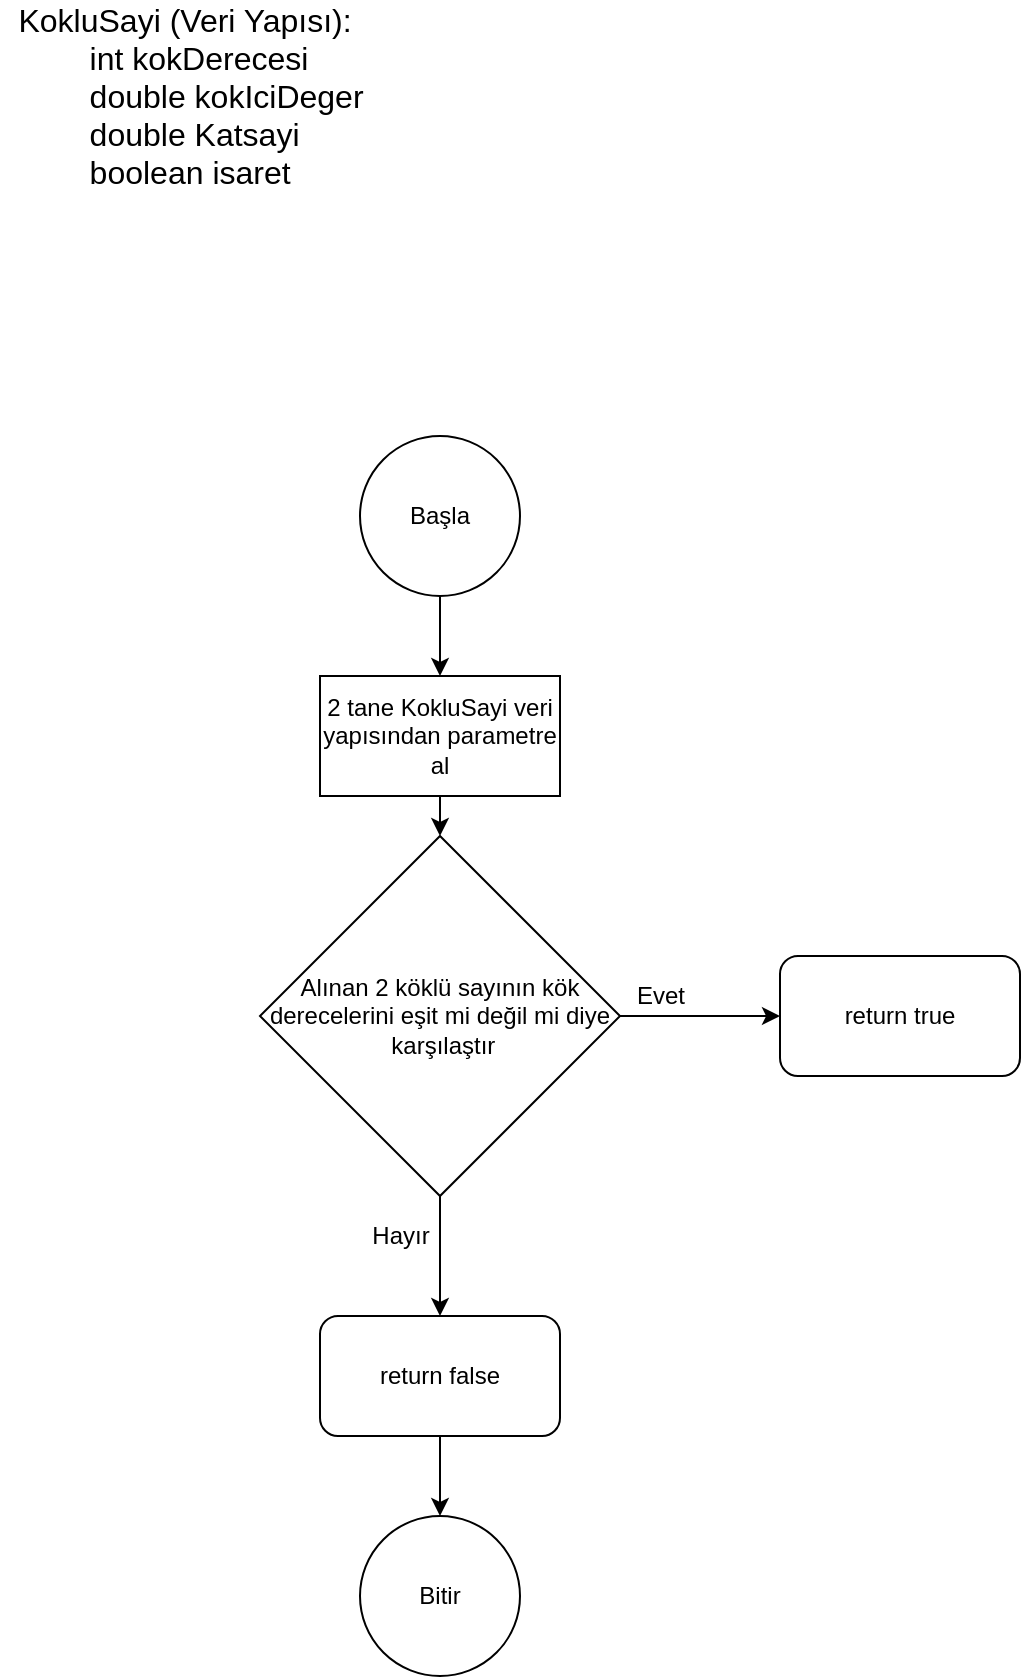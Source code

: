 <mxfile version="14.9.7" type="device"><diagram id="4qs9pfQfZPpejR0aud3k" name="Page-1"><mxGraphModel dx="918" dy="512" grid="1" gridSize="10" guides="1" tooltips="1" connect="1" arrows="1" fold="1" page="1" pageScale="1" pageWidth="827" pageHeight="1169" math="0" shadow="0"><root><mxCell id="0"/><mxCell id="1" parent="0"/><mxCell id="3sAq7pVgyyi7U2OspNVT-1" value="Başla" style="ellipse;whiteSpace=wrap;html=1;aspect=fixed;" vertex="1" parent="1"><mxGeometry x="350" y="310" width="80" height="80" as="geometry"/></mxCell><mxCell id="3sAq7pVgyyi7U2OspNVT-4" value="Alınan 2 köklü sayının kök derecelerini eşit mi değil mi diye&lt;br&gt;&amp;nbsp;karşılaştır" style="rhombus;whiteSpace=wrap;html=1;" vertex="1" parent="1"><mxGeometry x="300" y="510" width="180" height="180" as="geometry"/></mxCell><mxCell id="3sAq7pVgyyi7U2OspNVT-5" value="return true" style="rounded=1;whiteSpace=wrap;html=1;" vertex="1" parent="1"><mxGeometry x="560" y="570" width="120" height="60" as="geometry"/></mxCell><mxCell id="3sAq7pVgyyi7U2OspNVT-6" value="return false" style="rounded=1;whiteSpace=wrap;html=1;" vertex="1" parent="1"><mxGeometry x="330" y="750" width="120" height="60" as="geometry"/></mxCell><mxCell id="3sAq7pVgyyi7U2OspNVT-7" value="" style="endArrow=classic;html=1;exitX=1;exitY=0.5;exitDx=0;exitDy=0;entryX=0;entryY=0.5;entryDx=0;entryDy=0;" edge="1" parent="1" source="3sAq7pVgyyi7U2OspNVT-4" target="3sAq7pVgyyi7U2OspNVT-5"><mxGeometry width="50" height="50" relative="1" as="geometry"><mxPoint x="490" y="620" as="sourcePoint"/><mxPoint x="540" y="570" as="targetPoint"/></mxGeometry></mxCell><mxCell id="3sAq7pVgyyi7U2OspNVT-8" value="" style="endArrow=classic;html=1;entryX=0.5;entryY=0;entryDx=0;entryDy=0;" edge="1" parent="1" source="3sAq7pVgyyi7U2OspNVT-4" target="3sAq7pVgyyi7U2OspNVT-6"><mxGeometry width="50" height="50" relative="1" as="geometry"><mxPoint x="380" y="720" as="sourcePoint"/><mxPoint x="430" y="670" as="targetPoint"/></mxGeometry></mxCell><mxCell id="3sAq7pVgyyi7U2OspNVT-9" value="Evet" style="text;html=1;align=center;verticalAlign=middle;resizable=0;points=[];autosize=1;strokeColor=none;" vertex="1" parent="1"><mxGeometry x="480" y="580" width="40" height="20" as="geometry"/></mxCell><mxCell id="3sAq7pVgyyi7U2OspNVT-10" value="Hayır" style="text;html=1;align=center;verticalAlign=middle;resizable=0;points=[];autosize=1;strokeColor=none;" vertex="1" parent="1"><mxGeometry x="350" y="700" width="40" height="20" as="geometry"/></mxCell><mxCell id="3sAq7pVgyyi7U2OspNVT-11" value="" style="endArrow=classic;html=1;entryX=0.5;entryY=0;entryDx=0;entryDy=0;exitX=0.5;exitY=1;exitDx=0;exitDy=0;" edge="1" parent="1" source="3sAq7pVgyyi7U2OspNVT-1"><mxGeometry width="50" height="50" relative="1" as="geometry"><mxPoint x="380" y="400" as="sourcePoint"/><mxPoint x="390" y="430" as="targetPoint"/></mxGeometry></mxCell><mxCell id="3sAq7pVgyyi7U2OspNVT-13" value="" style="endArrow=classic;html=1;entryX=0.5;entryY=0;entryDx=0;entryDy=0;exitX=0.5;exitY=1;exitDx=0;exitDy=0;" edge="1" parent="1" target="3sAq7pVgyyi7U2OspNVT-4"><mxGeometry width="50" height="50" relative="1" as="geometry"><mxPoint x="390" y="490.0" as="sourcePoint"/><mxPoint x="440" y="450" as="targetPoint"/></mxGeometry></mxCell><mxCell id="3sAq7pVgyyi7U2OspNVT-18" value="Bitir" style="ellipse;whiteSpace=wrap;html=1;aspect=fixed;" vertex="1" parent="1"><mxGeometry x="350" y="850" width="80" height="80" as="geometry"/></mxCell><mxCell id="3sAq7pVgyyi7U2OspNVT-19" value="" style="endArrow=classic;html=1;exitX=0.5;exitY=1;exitDx=0;exitDy=0;entryX=0.5;entryY=0;entryDx=0;entryDy=0;" edge="1" parent="1" source="3sAq7pVgyyi7U2OspNVT-6" target="3sAq7pVgyyi7U2OspNVT-18"><mxGeometry width="50" height="50" relative="1" as="geometry"><mxPoint x="370" y="840" as="sourcePoint"/><mxPoint x="420" y="790" as="targetPoint"/></mxGeometry></mxCell><mxCell id="3sAq7pVgyyi7U2OspNVT-20" value="&lt;div style=&quot;text-align: left ; font-size: 16px&quot;&gt;&lt;font style=&quot;font-size: 16px&quot;&gt;KokluSayi (Veri Yapısı):&lt;/font&gt;&lt;/div&gt;&lt;div style=&quot;text-align: left ; font-size: 16px&quot;&gt;&lt;span&gt;&lt;font style=&quot;font-size: 16px&quot;&gt;&lt;span style=&quot;white-space: pre&quot;&gt;&#9;&lt;/span&gt;int kokDerecesi&lt;/font&gt;&lt;/span&gt;&lt;/div&gt;&lt;div style=&quot;text-align: left ; font-size: 16px&quot;&gt;&lt;span&gt;&lt;font style=&quot;font-size: 16px&quot;&gt;&lt;span style=&quot;white-space: pre&quot;&gt;&#9;&lt;/span&gt;double kokIciDeger&lt;/font&gt;&lt;/span&gt;&lt;/div&gt;&lt;div style=&quot;text-align: left ; font-size: 16px&quot;&gt;&lt;span&gt;&lt;font style=&quot;font-size: 16px&quot;&gt;&lt;span style=&quot;white-space: pre&quot;&gt;&#9;&lt;/span&gt;double Katsayi&lt;/font&gt;&lt;/span&gt;&lt;/div&gt;&lt;div style=&quot;text-align: left ; font-size: 16px&quot;&gt;&lt;font style=&quot;font-size: 16px&quot;&gt;&lt;span style=&quot;white-space: pre&quot;&gt;&#9;&lt;/span&gt;boolean isaret&lt;/font&gt;&lt;/div&gt;" style="text;html=1;align=center;verticalAlign=middle;resizable=0;points=[];autosize=1;strokeColor=none;" vertex="1" parent="1"><mxGeometry x="170" y="100" width="190" height="80" as="geometry"/></mxCell><mxCell id="3sAq7pVgyyi7U2OspNVT-21" value="&lt;span&gt;2 tane KokluSayi veri yapısından parametre al&lt;/span&gt;" style="rounded=0;whiteSpace=wrap;html=1;" vertex="1" parent="1"><mxGeometry x="330" y="430" width="120" height="60" as="geometry"/></mxCell></root></mxGraphModel></diagram></mxfile>